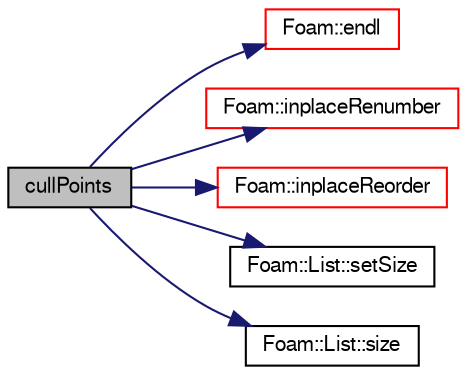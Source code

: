 digraph "cullPoints"
{
  bgcolor="transparent";
  edge [fontname="FreeSans",fontsize="10",labelfontname="FreeSans",labelfontsize="10"];
  node [fontname="FreeSans",fontsize="10",shape=record];
  rankdir="LR";
  Node530 [label="cullPoints",height=0.2,width=0.4,color="black", fillcolor="grey75", style="filled", fontcolor="black"];
  Node530 -> Node531 [color="midnightblue",fontsize="10",style="solid",fontname="FreeSans"];
  Node531 [label="Foam::endl",height=0.2,width=0.4,color="red",URL="$a21124.html#a2db8fe02a0d3909e9351bb4275b23ce4",tooltip="Add newline and flush stream. "];
  Node530 -> Node533 [color="midnightblue",fontsize="10",style="solid",fontname="FreeSans"];
  Node533 [label="Foam::inplaceRenumber",height=0.2,width=0.4,color="red",URL="$a21124.html#a9b337312524f331043d60cc58a96a5e1",tooltip="Inplace renumber the values of a list. "];
  Node530 -> Node535 [color="midnightblue",fontsize="10",style="solid",fontname="FreeSans"];
  Node535 [label="Foam::inplaceReorder",height=0.2,width=0.4,color="red",URL="$a21124.html#afacafc96b1d456a8ba5cfb6c77ff9eb7",tooltip="Inplace reorder the elements of a list. "];
  Node530 -> Node539 [color="midnightblue",fontsize="10",style="solid",fontname="FreeSans"];
  Node539 [label="Foam::List::setSize",height=0.2,width=0.4,color="black",URL="$a25694.html#aedb985ffeaf1bdbfeccc2a8730405703",tooltip="Reset size of List. "];
  Node530 -> Node540 [color="midnightblue",fontsize="10",style="solid",fontname="FreeSans"];
  Node540 [label="Foam::List::size",height=0.2,width=0.4,color="black",URL="$a25694.html#a8a5f6fa29bd4b500caf186f60245b384",tooltip="Override size to be inconsistent with allocated storage. "];
}
